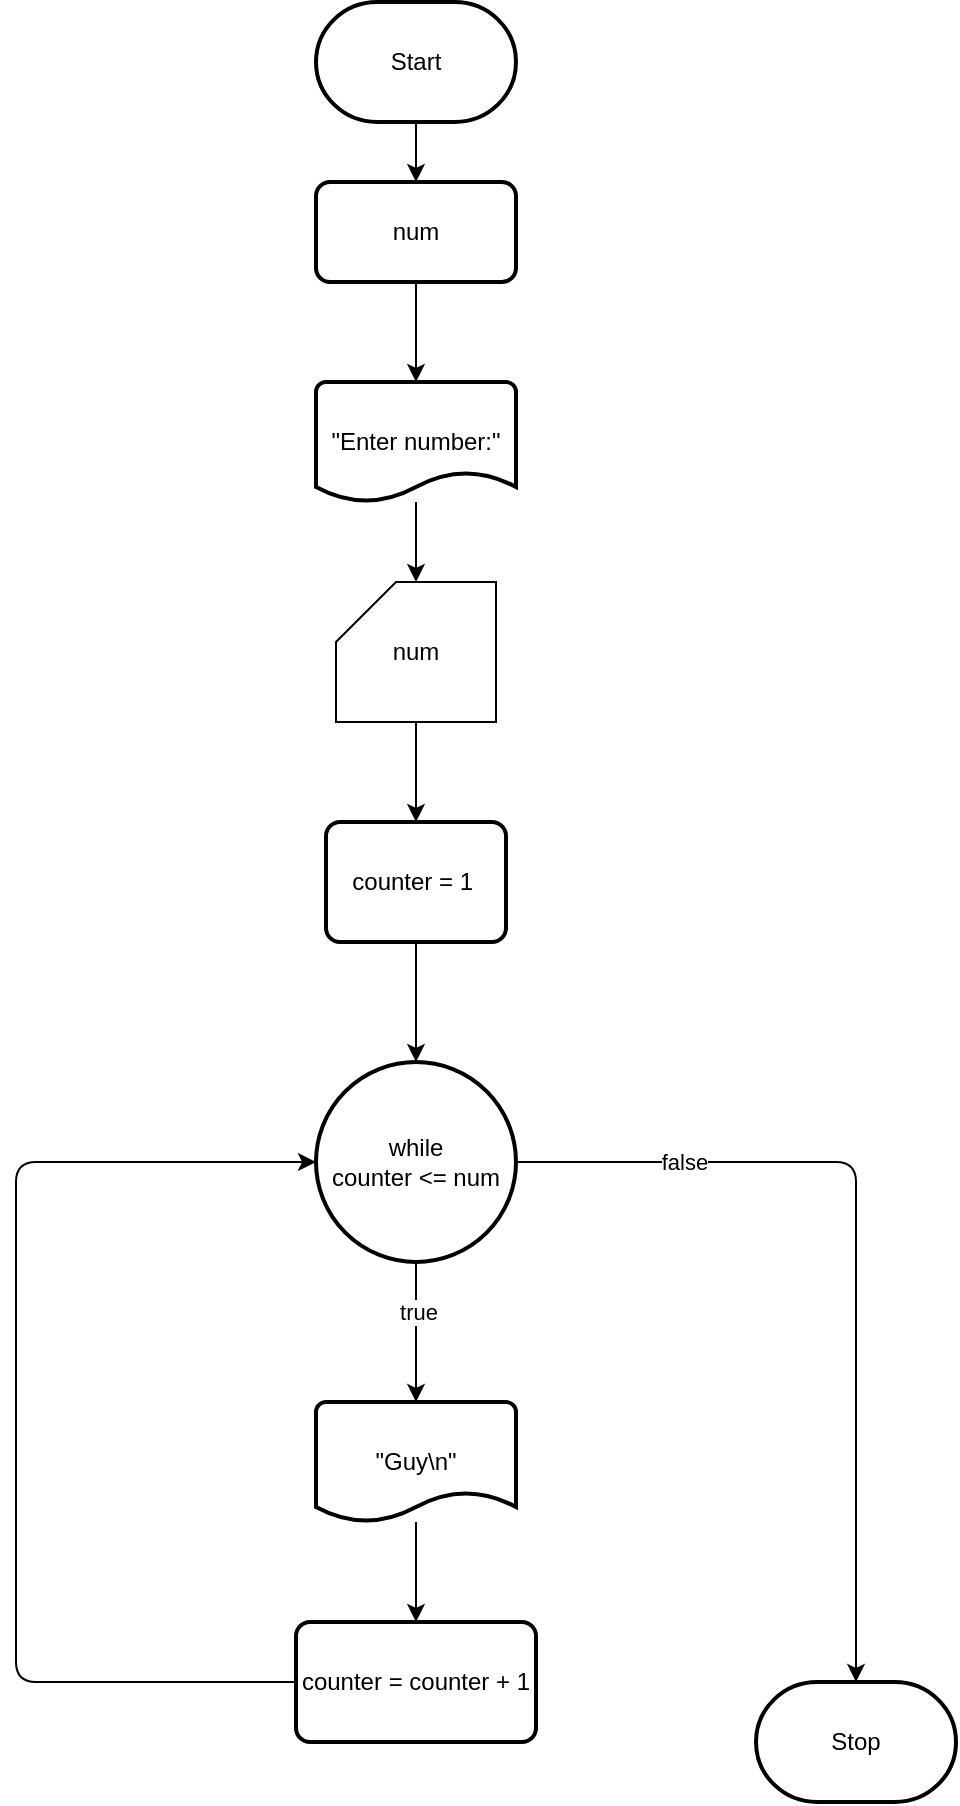 <mxfile>
    <diagram id="8jtI1MzI-xiSNSZRUhMj" name="Page-1">
        <mxGraphModel dx="706" dy="584" grid="1" gridSize="10" guides="1" tooltips="1" connect="1" arrows="1" fold="1" page="1" pageScale="1" pageWidth="850" pageHeight="1100" background="#ffffff" math="0" shadow="0">
            <root>
                <mxCell id="0"/>
                <mxCell id="1" parent="0"/>
                <mxCell id="4" style="edgeStyle=none;html=1;entryX=0.5;entryY=0;entryDx=0;entryDy=0;strokeColor=#000000;" edge="1" parent="1" source="2" target="3">
                    <mxGeometry relative="1" as="geometry"/>
                </mxCell>
                <mxCell id="2" value="Start" style="strokeWidth=2;html=1;shape=mxgraph.flowchart.terminator;whiteSpace=wrap;" vertex="1" parent="1">
                    <mxGeometry x="310" y="50" width="100" height="60" as="geometry"/>
                </mxCell>
                <mxCell id="6" style="edgeStyle=none;html=1;entryX=0.5;entryY=0;entryDx=0;entryDy=0;entryPerimeter=0;strokeColor=#000000;" edge="1" parent="1" source="3" target="5">
                    <mxGeometry relative="1" as="geometry"/>
                </mxCell>
                <mxCell id="3" value="num" style="rounded=1;whiteSpace=wrap;html=1;absoluteArcSize=1;arcSize=14;strokeWidth=2;" vertex="1" parent="1">
                    <mxGeometry x="310" y="140" width="100" height="50" as="geometry"/>
                </mxCell>
                <mxCell id="8" style="edgeStyle=none;html=1;strokeColor=#000000;" edge="1" parent="1" source="5" target="7">
                    <mxGeometry relative="1" as="geometry"/>
                </mxCell>
                <mxCell id="5" value="&quot;Enter number:&quot;" style="strokeWidth=2;html=1;shape=mxgraph.flowchart.document2;whiteSpace=wrap;size=0.25;" vertex="1" parent="1">
                    <mxGeometry x="310" y="240" width="100" height="60" as="geometry"/>
                </mxCell>
                <mxCell id="11" style="edgeStyle=none;html=1;entryX=0.5;entryY=0;entryDx=0;entryDy=0;strokeColor=#000000;" edge="1" parent="1" source="7">
                    <mxGeometry relative="1" as="geometry">
                        <mxPoint x="360" y="460" as="targetPoint"/>
                    </mxGeometry>
                </mxCell>
                <mxCell id="7" value="num" style="shape=card;whiteSpace=wrap;html=1;" vertex="1" parent="1">
                    <mxGeometry x="320" y="340" width="80" height="70" as="geometry"/>
                </mxCell>
                <mxCell id="15" style="edgeStyle=none;html=1;entryX=0.5;entryY=0;entryDx=0;entryDy=0;entryPerimeter=0;strokeColor=#000000;" edge="1" parent="1" source="12" target="14">
                    <mxGeometry relative="1" as="geometry"/>
                </mxCell>
                <mxCell id="12" value="counter = 1&amp;nbsp;" style="rounded=1;whiteSpace=wrap;html=1;absoluteArcSize=1;arcSize=14;strokeWidth=2;" vertex="1" parent="1">
                    <mxGeometry x="315" y="460" width="90" height="60" as="geometry"/>
                </mxCell>
                <mxCell id="16" style="edgeStyle=none;html=1;strokeColor=#000000;" edge="1" parent="1" source="14">
                    <mxGeometry relative="1" as="geometry">
                        <mxPoint x="360" y="750" as="targetPoint"/>
                    </mxGeometry>
                </mxCell>
                <mxCell id="21" value="true" style="edgeLabel;html=1;align=center;verticalAlign=middle;resizable=0;points=[];" vertex="1" connectable="0" parent="16">
                    <mxGeometry x="-0.305" y="1" relative="1" as="geometry">
                        <mxPoint as="offset"/>
                    </mxGeometry>
                </mxCell>
                <mxCell id="23" style="edgeStyle=none;html=1;entryX=0.5;entryY=0;entryDx=0;entryDy=0;entryPerimeter=0;strokeColor=#000000;" edge="1" parent="1" source="14" target="22">
                    <mxGeometry relative="1" as="geometry">
                        <Array as="points">
                            <mxPoint x="580" y="630"/>
                        </Array>
                    </mxGeometry>
                </mxCell>
                <mxCell id="24" value="false" style="edgeLabel;html=1;align=center;verticalAlign=middle;resizable=0;points=[];" vertex="1" connectable="0" parent="23">
                    <mxGeometry x="-0.61" relative="1" as="geometry">
                        <mxPoint as="offset"/>
                    </mxGeometry>
                </mxCell>
                <mxCell id="14" value="while&lt;br&gt;counter &amp;lt;= num" style="strokeWidth=2;html=1;shape=mxgraph.flowchart.start_2;whiteSpace=wrap;" vertex="1" parent="1">
                    <mxGeometry x="310" y="580" width="100" height="100" as="geometry"/>
                </mxCell>
                <mxCell id="18" style="edgeStyle=none;html=1;strokeColor=#000000;" edge="1" parent="1" source="17" target="19">
                    <mxGeometry relative="1" as="geometry">
                        <mxPoint x="360" y="850" as="targetPoint"/>
                    </mxGeometry>
                </mxCell>
                <mxCell id="17" value="&quot;Guy\n&quot;" style="strokeWidth=2;html=1;shape=mxgraph.flowchart.document2;whiteSpace=wrap;size=0.25;" vertex="1" parent="1">
                    <mxGeometry x="310" y="750" width="100" height="60" as="geometry"/>
                </mxCell>
                <mxCell id="20" style="edgeStyle=none;html=1;entryX=0;entryY=0.5;entryDx=0;entryDy=0;entryPerimeter=0;strokeColor=#000000;" edge="1" parent="1" source="19" target="14">
                    <mxGeometry relative="1" as="geometry">
                        <Array as="points">
                            <mxPoint x="160" y="890"/>
                            <mxPoint x="160" y="630"/>
                        </Array>
                    </mxGeometry>
                </mxCell>
                <mxCell id="19" value="counter = counter + 1" style="rounded=1;whiteSpace=wrap;html=1;absoluteArcSize=1;arcSize=14;strokeWidth=2;" vertex="1" parent="1">
                    <mxGeometry x="300" y="860" width="120" height="60" as="geometry"/>
                </mxCell>
                <mxCell id="22" value="Stop" style="strokeWidth=2;html=1;shape=mxgraph.flowchart.terminator;whiteSpace=wrap;" vertex="1" parent="1">
                    <mxGeometry x="530" y="890" width="100" height="60" as="geometry"/>
                </mxCell>
            </root>
        </mxGraphModel>
    </diagram>
</mxfile>